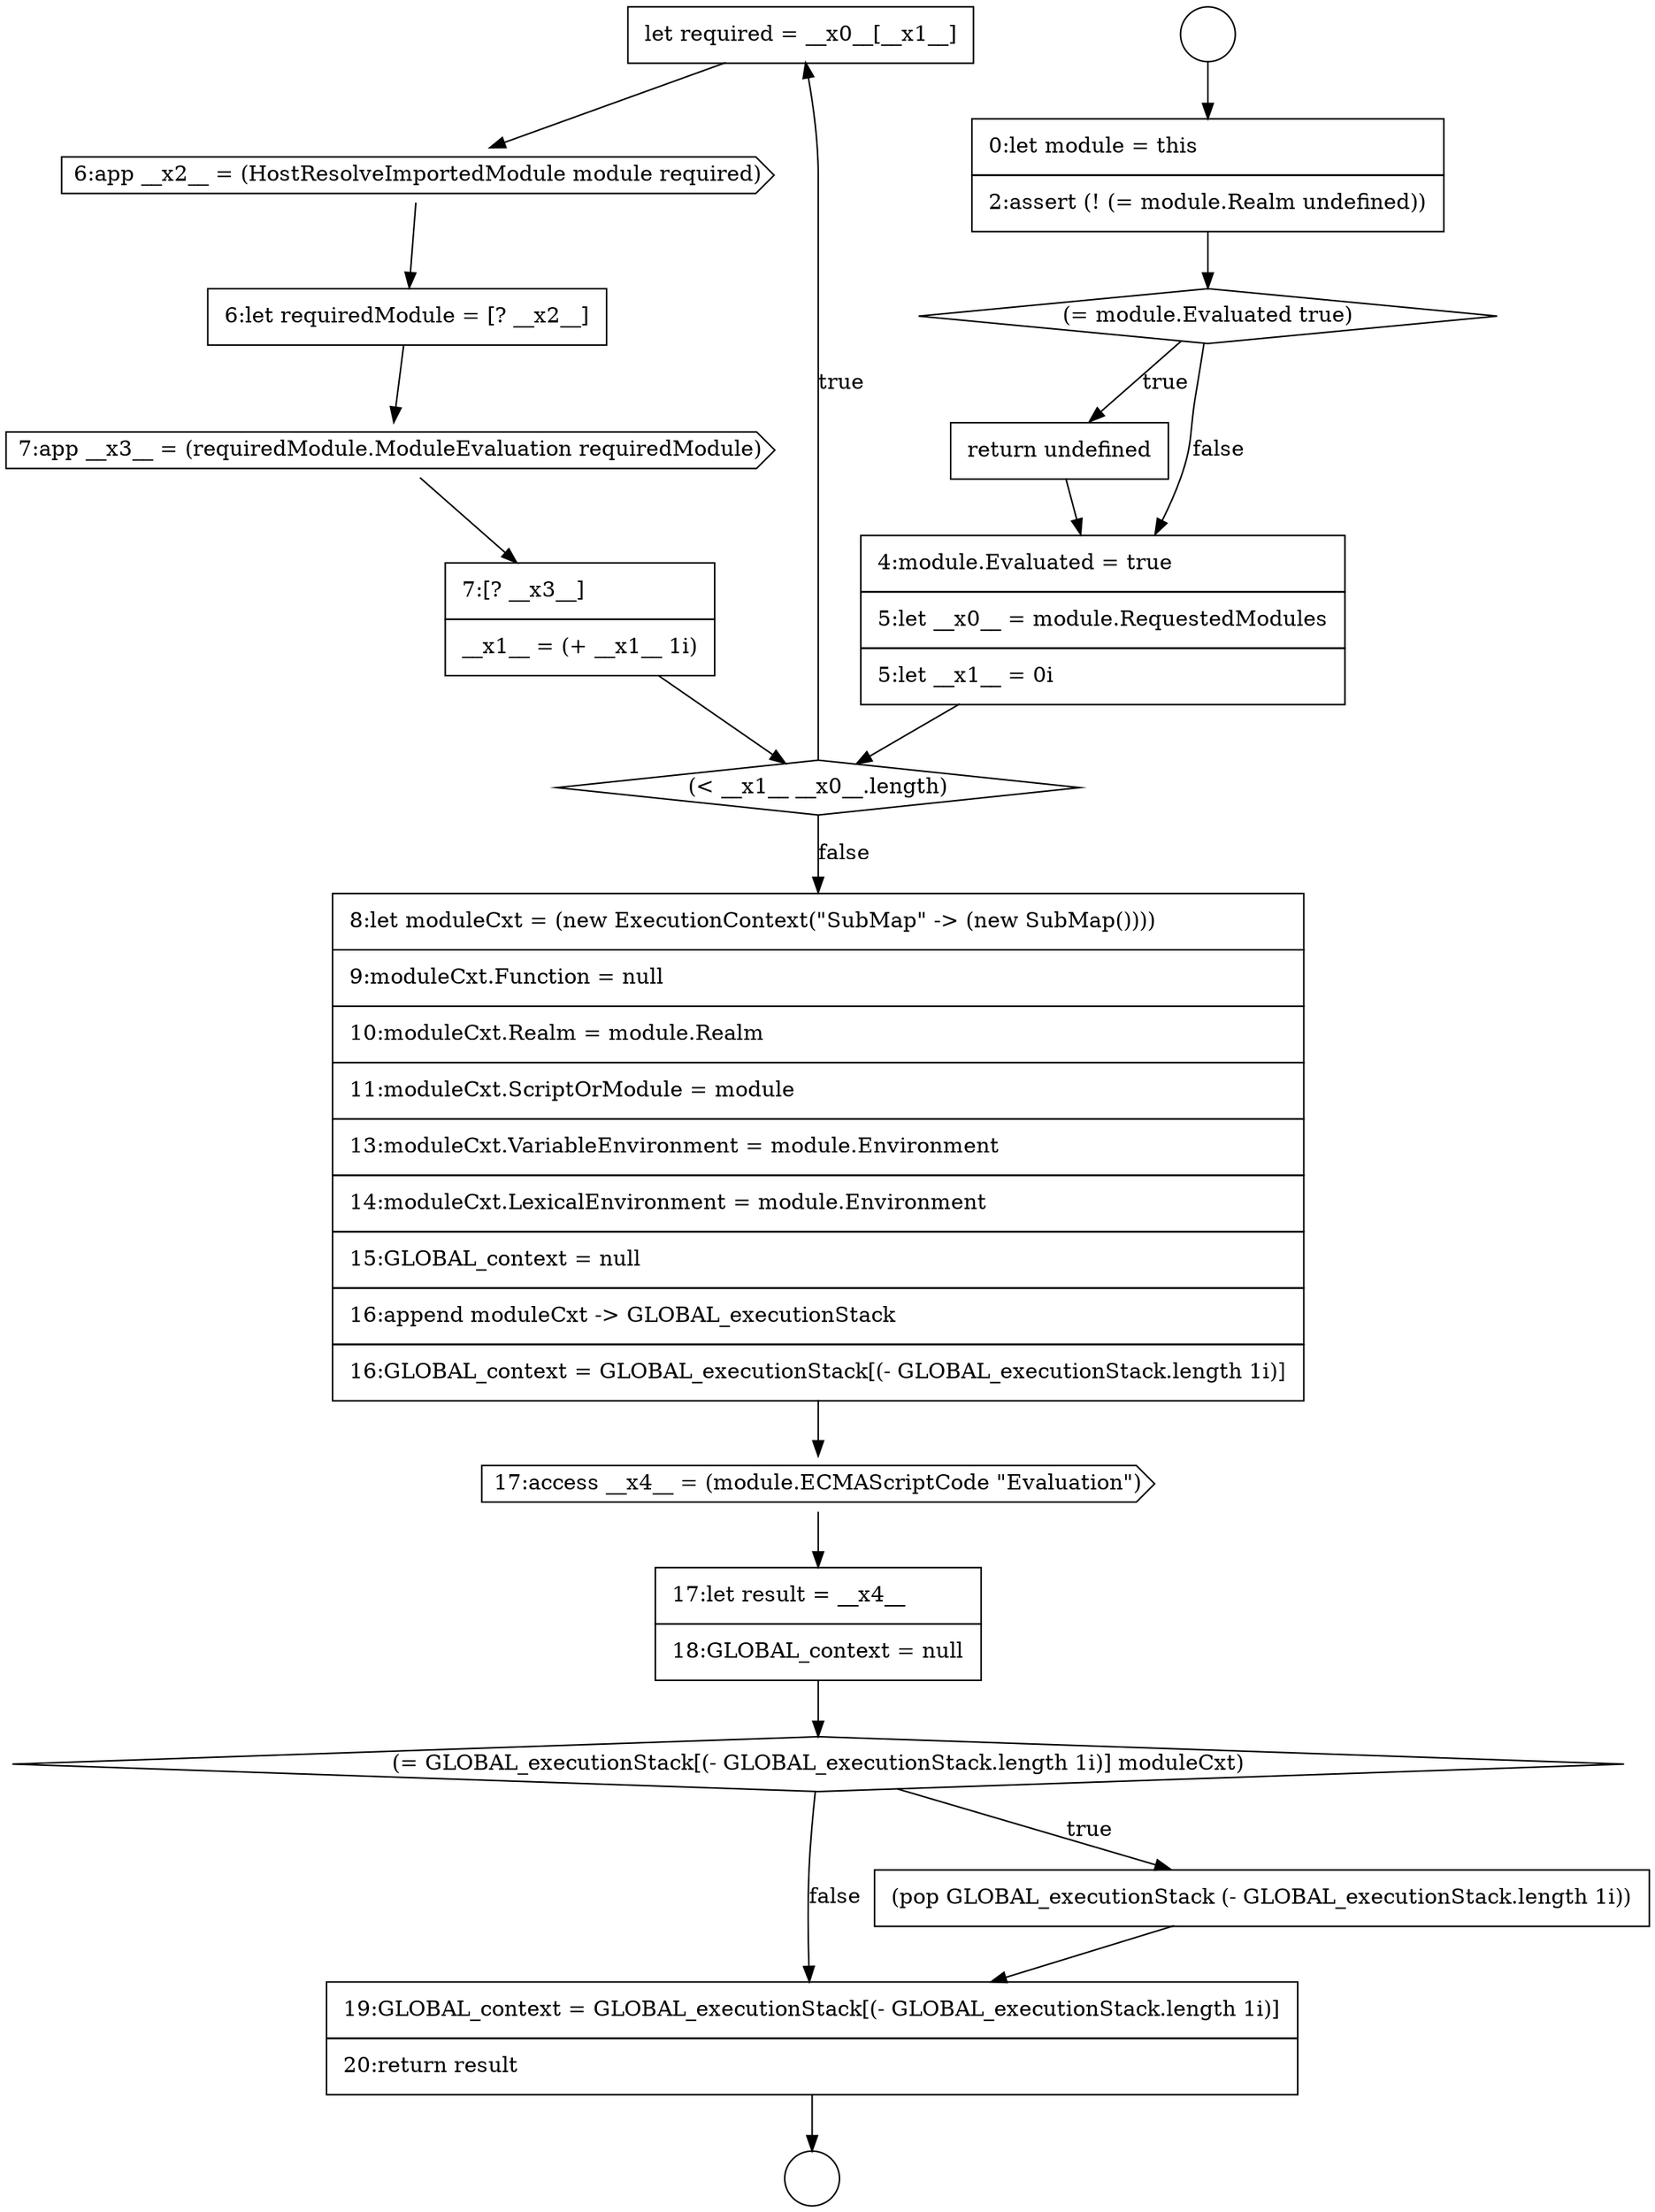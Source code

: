 digraph {
  node9769 [shape=none, margin=0, label=<<font color="black">
    <table border="0" cellborder="1" cellspacing="0" cellpadding="10">
      <tr><td align="left">let required = __x0__[__x1__]</td></tr>
    </table>
  </font>> color="black" fillcolor="white" style=filled]
  node9774 [shape=none, margin=0, label=<<font color="black">
    <table border="0" cellborder="1" cellspacing="0" cellpadding="10">
      <tr><td align="left">8:let moduleCxt = (new ExecutionContext(&quot;SubMap&quot; -&gt; (new SubMap())))</td></tr>
      <tr><td align="left">9:moduleCxt.Function = null</td></tr>
      <tr><td align="left">10:moduleCxt.Realm = module.Realm</td></tr>
      <tr><td align="left">11:moduleCxt.ScriptOrModule = module</td></tr>
      <tr><td align="left">13:moduleCxt.VariableEnvironment = module.Environment</td></tr>
      <tr><td align="left">14:moduleCxt.LexicalEnvironment = module.Environment</td></tr>
      <tr><td align="left">15:GLOBAL_context = null</td></tr>
      <tr><td align="left">16:append moduleCxt -&gt; GLOBAL_executionStack</td></tr>
      <tr><td align="left">16:GLOBAL_context = GLOBAL_executionStack[(- GLOBAL_executionStack.length 1i)]</td></tr>
    </table>
  </font>> color="black" fillcolor="white" style=filled]
  node9768 [shape=diamond, label=<<font color="black">(&lt; __x1__ __x0__.length)</font>> color="black" fillcolor="white" style=filled]
  node9779 [shape=none, margin=0, label=<<font color="black">
    <table border="0" cellborder="1" cellspacing="0" cellpadding="10">
      <tr><td align="left">19:GLOBAL_context = GLOBAL_executionStack[(- GLOBAL_executionStack.length 1i)]</td></tr>
      <tr><td align="left">20:return result</td></tr>
    </table>
  </font>> color="black" fillcolor="white" style=filled]
  node9764 [shape=none, margin=0, label=<<font color="black">
    <table border="0" cellborder="1" cellspacing="0" cellpadding="10">
      <tr><td align="left">0:let module = this</td></tr>
      <tr><td align="left">2:assert (! (= module.Realm undefined))</td></tr>
    </table>
  </font>> color="black" fillcolor="white" style=filled]
  node9765 [shape=diamond, label=<<font color="black">(= module.Evaluated true)</font>> color="black" fillcolor="white" style=filled]
  node9776 [shape=none, margin=0, label=<<font color="black">
    <table border="0" cellborder="1" cellspacing="0" cellpadding="10">
      <tr><td align="left">17:let result = __x4__</td></tr>
      <tr><td align="left">18:GLOBAL_context = null</td></tr>
    </table>
  </font>> color="black" fillcolor="white" style=filled]
  node9771 [shape=none, margin=0, label=<<font color="black">
    <table border="0" cellborder="1" cellspacing="0" cellpadding="10">
      <tr><td align="left">6:let requiredModule = [? __x2__]</td></tr>
    </table>
  </font>> color="black" fillcolor="white" style=filled]
  node9762 [shape=circle label=" " color="black" fillcolor="white" style=filled]
  node9777 [shape=diamond, label=<<font color="black">(= GLOBAL_executionStack[(- GLOBAL_executionStack.length 1i)] moduleCxt)</font>> color="black" fillcolor="white" style=filled]
  node9766 [shape=none, margin=0, label=<<font color="black">
    <table border="0" cellborder="1" cellspacing="0" cellpadding="10">
      <tr><td align="left">return undefined</td></tr>
    </table>
  </font>> color="black" fillcolor="white" style=filled]
  node9767 [shape=none, margin=0, label=<<font color="black">
    <table border="0" cellborder="1" cellspacing="0" cellpadding="10">
      <tr><td align="left">4:module.Evaluated = true</td></tr>
      <tr><td align="left">5:let __x0__ = module.RequestedModules</td></tr>
      <tr><td align="left">5:let __x1__ = 0i</td></tr>
    </table>
  </font>> color="black" fillcolor="white" style=filled]
  node9778 [shape=none, margin=0, label=<<font color="black">
    <table border="0" cellborder="1" cellspacing="0" cellpadding="10">
      <tr><td align="left">(pop GLOBAL_executionStack (- GLOBAL_executionStack.length 1i))</td></tr>
    </table>
  </font>> color="black" fillcolor="white" style=filled]
  node9763 [shape=circle label=" " color="black" fillcolor="white" style=filled]
  node9773 [shape=none, margin=0, label=<<font color="black">
    <table border="0" cellborder="1" cellspacing="0" cellpadding="10">
      <tr><td align="left">7:[? __x3__]</td></tr>
      <tr><td align="left">__x1__ = (+ __x1__ 1i)</td></tr>
    </table>
  </font>> color="black" fillcolor="white" style=filled]
  node9772 [shape=cds, label=<<font color="black">7:app __x3__ = (requiredModule.ModuleEvaluation requiredModule)</font>> color="black" fillcolor="white" style=filled]
  node9775 [shape=cds, label=<<font color="black">17:access __x4__ = (module.ECMAScriptCode &quot;Evaluation&quot;)</font>> color="black" fillcolor="white" style=filled]
  node9770 [shape=cds, label=<<font color="black">6:app __x2__ = (HostResolveImportedModule module required)</font>> color="black" fillcolor="white" style=filled]
  node9772 -> node9773 [ color="black"]
  node9762 -> node9764 [ color="black"]
  node9766 -> node9767 [ color="black"]
  node9770 -> node9771 [ color="black"]
  node9776 -> node9777 [ color="black"]
  node9768 -> node9769 [label=<<font color="black">true</font>> color="black"]
  node9768 -> node9774 [label=<<font color="black">false</font>> color="black"]
  node9767 -> node9768 [ color="black"]
  node9769 -> node9770 [ color="black"]
  node9775 -> node9776 [ color="black"]
  node9764 -> node9765 [ color="black"]
  node9765 -> node9766 [label=<<font color="black">true</font>> color="black"]
  node9765 -> node9767 [label=<<font color="black">false</font>> color="black"]
  node9773 -> node9768 [ color="black"]
  node9779 -> node9763 [ color="black"]
  node9774 -> node9775 [ color="black"]
  node9778 -> node9779 [ color="black"]
  node9777 -> node9778 [label=<<font color="black">true</font>> color="black"]
  node9777 -> node9779 [label=<<font color="black">false</font>> color="black"]
  node9771 -> node9772 [ color="black"]
}
